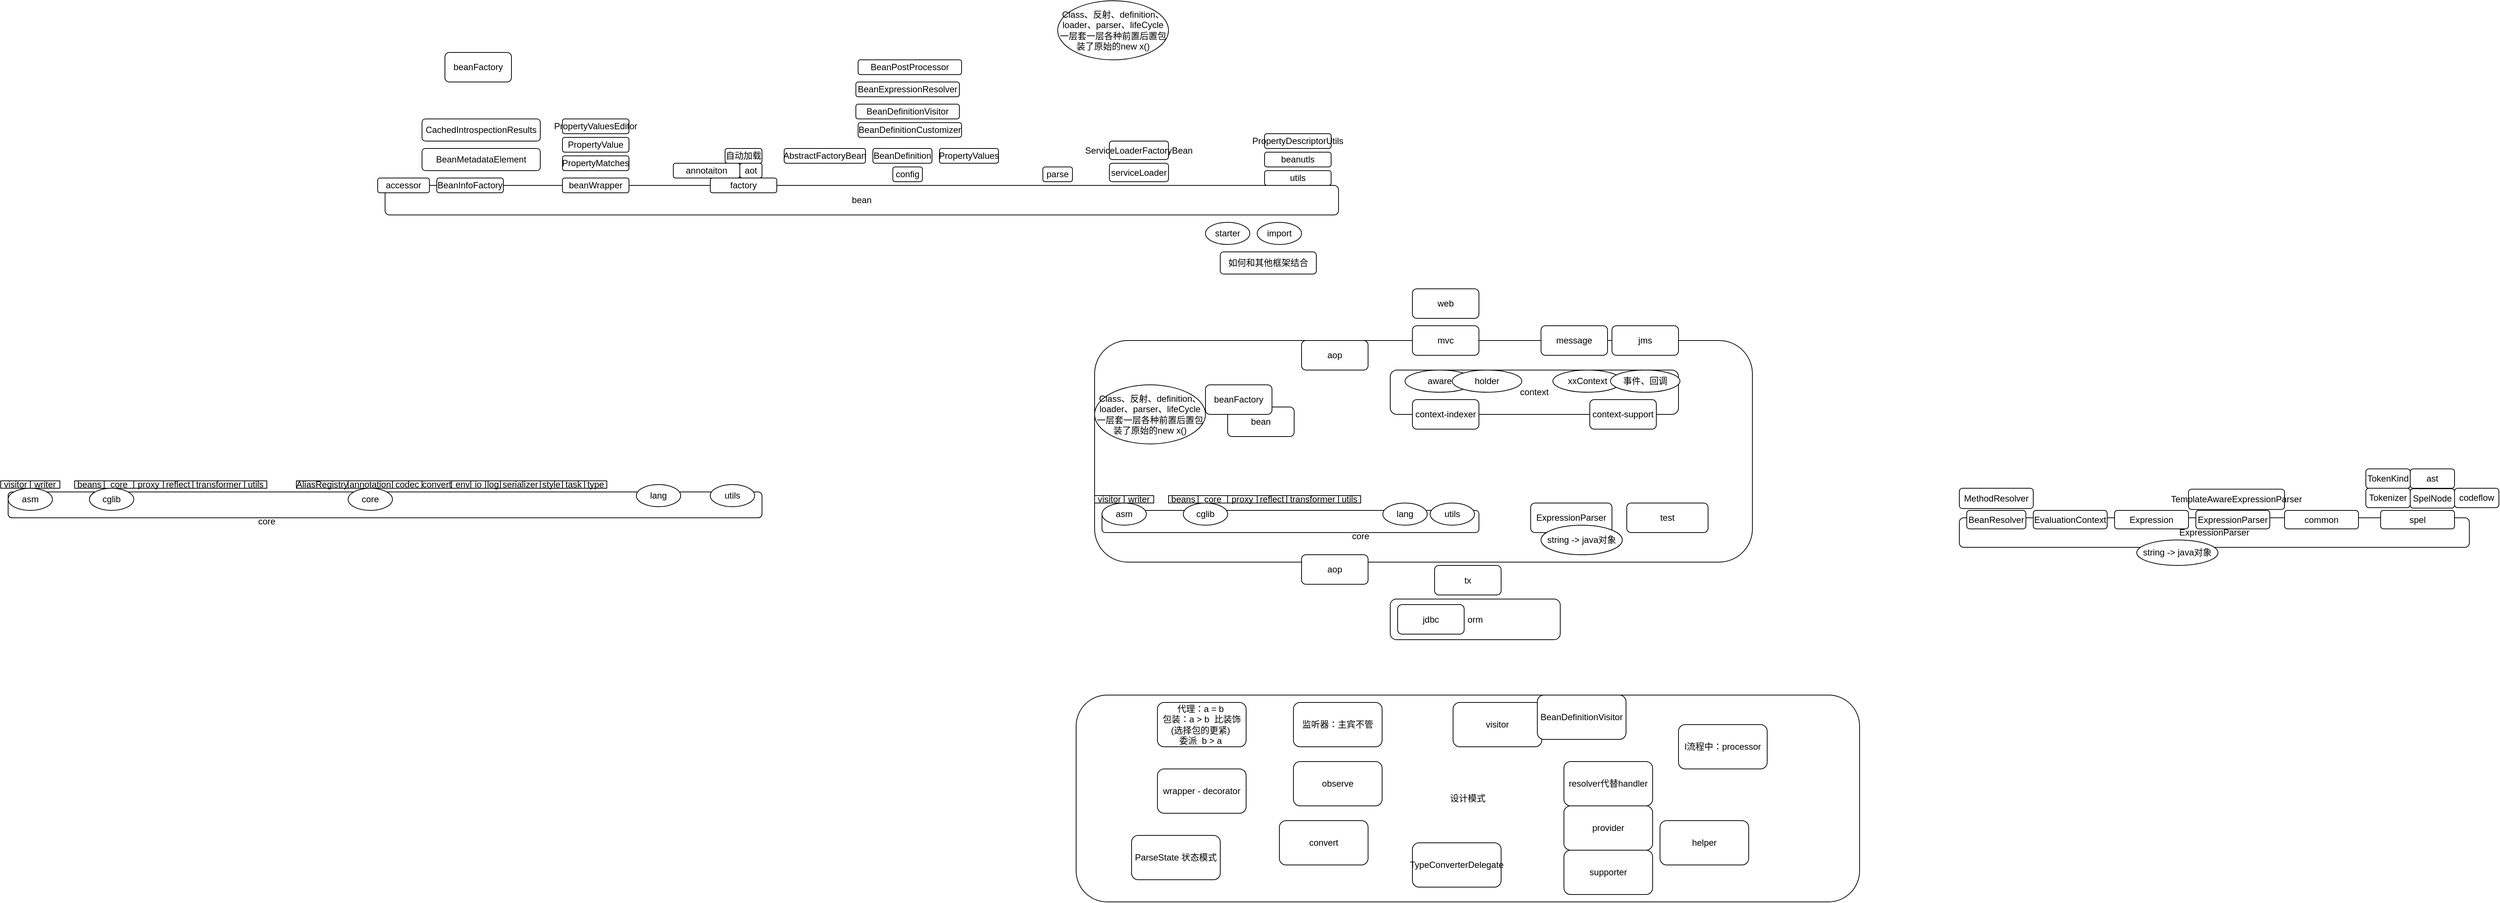 <mxfile version="21.2.3" type="github">
  <diagram name="第 1 页" id="NtwjsM_fb3mV0uxdRXDD">
    <mxGraphModel dx="3020" dy="1933" grid="1" gridSize="10" guides="1" tooltips="1" connect="1" arrows="1" fold="1" page="1" pageScale="1" pageWidth="827" pageHeight="1169" math="0" shadow="0">
      <root>
        <mxCell id="0" />
        <mxCell id="1" parent="0" />
        <mxCell id="8DVjuy1b9_jXpODUJ3VI-22" value="设计模式" style="rounded=1;whiteSpace=wrap;html=1;" parent="1" vertex="1">
          <mxGeometry x="-185" y="720" width="1060" height="280" as="geometry" />
        </mxCell>
        <mxCell id="8DVjuy1b9_jXpODUJ3VI-24" value="" style="rounded=1;whiteSpace=wrap;html=1;" parent="1" vertex="1">
          <mxGeometry x="-160" y="240" width="890" height="300" as="geometry" />
        </mxCell>
        <mxCell id="8DVjuy1b9_jXpODUJ3VI-13" value="orm" style="rounded=1;whiteSpace=wrap;html=1;" parent="1" vertex="1">
          <mxGeometry x="240" y="590" width="230" height="55" as="geometry" />
        </mxCell>
        <mxCell id="8DVjuy1b9_jXpODUJ3VI-1" value="bean" style="rounded=1;whiteSpace=wrap;html=1;" parent="1" vertex="1">
          <mxGeometry x="20" y="330" width="90" height="40" as="geometry" />
        </mxCell>
        <mxCell id="8DVjuy1b9_jXpODUJ3VI-2" value="beanFactory" style="rounded=1;whiteSpace=wrap;html=1;" parent="1" vertex="1">
          <mxGeometry x="-10" y="300" width="90" height="40" as="geometry" />
        </mxCell>
        <mxCell id="8DVjuy1b9_jXpODUJ3VI-3" value="context" style="rounded=1;whiteSpace=wrap;html=1;" parent="1" vertex="1">
          <mxGeometry x="240" y="280" width="390" height="60" as="geometry" />
        </mxCell>
        <mxCell id="8DVjuy1b9_jXpODUJ3VI-4" value="context-indexer" style="rounded=1;whiteSpace=wrap;html=1;" parent="1" vertex="1">
          <mxGeometry x="270" y="320" width="90" height="40" as="geometry" />
        </mxCell>
        <mxCell id="8DVjuy1b9_jXpODUJ3VI-7" value="context-support" style="rounded=1;whiteSpace=wrap;html=1;" parent="1" vertex="1">
          <mxGeometry x="510" y="320" width="90" height="40" as="geometry" />
        </mxCell>
        <mxCell id="8DVjuy1b9_jXpODUJ3VI-8" value="" style="rounded=1;whiteSpace=wrap;html=1;" parent="1" vertex="1">
          <mxGeometry x="-150" y="470" width="510" height="30" as="geometry" />
        </mxCell>
        <mxCell id="8DVjuy1b9_jXpODUJ3VI-9" value="ExpressionParser" style="rounded=1;whiteSpace=wrap;html=1;" parent="1" vertex="1">
          <mxGeometry x="430" y="460" width="110" height="40" as="geometry" />
        </mxCell>
        <mxCell id="8DVjuy1b9_jXpODUJ3VI-10" value="jdbc" style="rounded=1;whiteSpace=wrap;html=1;" parent="1" vertex="1">
          <mxGeometry x="250" y="597.5" width="90" height="40" as="geometry" />
        </mxCell>
        <mxCell id="8DVjuy1b9_jXpODUJ3VI-11" value="jms" style="rounded=1;whiteSpace=wrap;html=1;" parent="1" vertex="1">
          <mxGeometry x="540" y="220" width="90" height="40" as="geometry" />
        </mxCell>
        <mxCell id="8DVjuy1b9_jXpODUJ3VI-12" value="message" style="rounded=1;whiteSpace=wrap;html=1;" parent="1" vertex="1">
          <mxGeometry x="444" y="220" width="90" height="40" as="geometry" />
        </mxCell>
        <mxCell id="8DVjuy1b9_jXpODUJ3VI-14" value="mvc" style="rounded=1;whiteSpace=wrap;html=1;" parent="1" vertex="1">
          <mxGeometry x="270" y="220" width="90" height="40" as="geometry" />
        </mxCell>
        <mxCell id="8DVjuy1b9_jXpODUJ3VI-16" value="test" style="rounded=1;whiteSpace=wrap;html=1;" parent="1" vertex="1">
          <mxGeometry x="560" y="460" width="110" height="40" as="geometry" />
        </mxCell>
        <mxCell id="8DVjuy1b9_jXpODUJ3VI-17" value="tx" style="rounded=1;whiteSpace=wrap;html=1;" parent="1" vertex="1">
          <mxGeometry x="300" y="544.5" width="90" height="40" as="geometry" />
        </mxCell>
        <mxCell id="8DVjuy1b9_jXpODUJ3VI-18" value="web" style="rounded=1;whiteSpace=wrap;html=1;" parent="1" vertex="1">
          <mxGeometry x="270" y="170" width="90" height="40" as="geometry" />
        </mxCell>
        <mxCell id="8DVjuy1b9_jXpODUJ3VI-19" value="aop" style="rounded=1;whiteSpace=wrap;html=1;" parent="1" vertex="1">
          <mxGeometry x="120" y="240" width="90" height="40" as="geometry" />
        </mxCell>
        <mxCell id="8DVjuy1b9_jXpODUJ3VI-20" value="aop" style="rounded=1;whiteSpace=wrap;html=1;" parent="1" vertex="1">
          <mxGeometry x="120" y="530" width="90" height="40" as="geometry" />
        </mxCell>
        <mxCell id="8DVjuy1b9_jXpODUJ3VI-21" value="代理：a = b&amp;nbsp;&lt;br&gt;包装：a &amp;gt; b&amp;nbsp; 比装饰(选择包的更紧)&amp;nbsp;&lt;br&gt;委派&amp;nbsp; b &amp;gt; a&amp;nbsp;" style="rounded=1;whiteSpace=wrap;html=1;" parent="1" vertex="1">
          <mxGeometry x="-75" y="730" width="120" height="60" as="geometry" />
        </mxCell>
        <mxCell id="8DVjuy1b9_jXpODUJ3VI-23" value="监听器：主宾不管" style="rounded=1;whiteSpace=wrap;html=1;" parent="1" vertex="1">
          <mxGeometry x="109" y="730" width="120" height="60" as="geometry" />
        </mxCell>
        <mxCell id="8DVjuy1b9_jXpODUJ3VI-25" value="visitor" style="rounded=1;whiteSpace=wrap;html=1;" parent="1" vertex="1">
          <mxGeometry x="325" y="730" width="120" height="60" as="geometry" />
        </mxCell>
        <mxCell id="8DVjuy1b9_jXpODUJ3VI-26" value="wrapper - decorator" style="rounded=1;whiteSpace=wrap;html=1;" parent="1" vertex="1">
          <mxGeometry x="-75" y="820" width="120" height="60" as="geometry" />
        </mxCell>
        <mxCell id="8DVjuy1b9_jXpODUJ3VI-27" value="observe" style="rounded=1;whiteSpace=wrap;html=1;" parent="1" vertex="1">
          <mxGeometry x="109" y="810" width="120" height="60" as="geometry" />
        </mxCell>
        <mxCell id="8DVjuy1b9_jXpODUJ3VI-28" value="convert" style="rounded=1;whiteSpace=wrap;html=1;" parent="1" vertex="1">
          <mxGeometry x="90" y="890" width="120" height="60" as="geometry" />
        </mxCell>
        <mxCell id="8DVjuy1b9_jXpODUJ3VI-29" value="supporter" style="rounded=1;whiteSpace=wrap;html=1;" parent="1" vertex="1">
          <mxGeometry x="475" y="930" width="120" height="60" as="geometry" />
        </mxCell>
        <mxCell id="8DVjuy1b9_jXpODUJ3VI-30" value="provider" style="rounded=1;whiteSpace=wrap;html=1;" parent="1" vertex="1">
          <mxGeometry x="475" y="870" width="120" height="60" as="geometry" />
        </mxCell>
        <mxCell id="IgkVl0Ok6L5CEyOmN0SB-1" value="string -&amp;gt; java对象" style="ellipse;whiteSpace=wrap;html=1;" parent="1" vertex="1">
          <mxGeometry x="444" y="490" width="110" height="40" as="geometry" />
        </mxCell>
        <mxCell id="IgkVl0Ok6L5CEyOmN0SB-2" value="aware" style="ellipse;whiteSpace=wrap;html=1;" parent="1" vertex="1">
          <mxGeometry x="260" y="280" width="94" height="30" as="geometry" />
        </mxCell>
        <mxCell id="IgkVl0Ok6L5CEyOmN0SB-3" value="holder" style="ellipse;whiteSpace=wrap;html=1;" parent="1" vertex="1">
          <mxGeometry x="324" y="280" width="94" height="30" as="geometry" />
        </mxCell>
        <mxCell id="IgkVl0Ok6L5CEyOmN0SB-4" value="xxContext" style="ellipse;whiteSpace=wrap;html=1;" parent="1" vertex="1">
          <mxGeometry x="460" y="280" width="94" height="30" as="geometry" />
        </mxCell>
        <mxCell id="IgkVl0Ok6L5CEyOmN0SB-5" value="事件、回调" style="ellipse;whiteSpace=wrap;html=1;" parent="1" vertex="1">
          <mxGeometry x="538" y="280" width="94" height="30" as="geometry" />
        </mxCell>
        <mxCell id="IgkVl0Ok6L5CEyOmN0SB-6" value="Class、反射、definition、loader、parser、lifeCycle一层套一层各种前置后置包装了原始的new x()" style="ellipse;whiteSpace=wrap;html=1;" parent="1" vertex="1">
          <mxGeometry x="-160" y="300" width="150" height="80" as="geometry" />
        </mxCell>
        <mxCell id="6bYrUJhqg-hXXueT0Fsd-1" value="asm" style="ellipse;whiteSpace=wrap;html=1;" parent="1" vertex="1">
          <mxGeometry x="-150" y="460" width="60" height="30" as="geometry" />
        </mxCell>
        <mxCell id="6bYrUJhqg-hXXueT0Fsd-2" value="cglib" style="ellipse;whiteSpace=wrap;html=1;" parent="1" vertex="1">
          <mxGeometry x="-40" y="460" width="60" height="30" as="geometry" />
        </mxCell>
        <mxCell id="6bYrUJhqg-hXXueT0Fsd-3" value="starter" style="ellipse;whiteSpace=wrap;html=1;" parent="1" vertex="1">
          <mxGeometry x="-10" y="80" width="60" height="30" as="geometry" />
        </mxCell>
        <mxCell id="6bYrUJhqg-hXXueT0Fsd-4" value="lang" style="ellipse;whiteSpace=wrap;html=1;" parent="1" vertex="1">
          <mxGeometry x="230" y="460" width="60" height="30" as="geometry" />
        </mxCell>
        <mxCell id="6bYrUJhqg-hXXueT0Fsd-5" value="utils" style="ellipse;whiteSpace=wrap;html=1;" parent="1" vertex="1">
          <mxGeometry x="294" y="460" width="60" height="30" as="geometry" />
        </mxCell>
        <mxCell id="6bYrUJhqg-hXXueT0Fsd-7" value="core" style="text;html=1;strokeColor=none;fillColor=none;align=center;verticalAlign=middle;whiteSpace=wrap;rounded=0;" parent="1" vertex="1">
          <mxGeometry x="170" y="490" width="60" height="30" as="geometry" />
        </mxCell>
        <mxCell id="C8vnqu5Hma9AOiLz9f1y-1" value="visitor" style="rounded=0;whiteSpace=wrap;html=1;" parent="1" vertex="1">
          <mxGeometry x="-160" y="450" width="40" height="10" as="geometry" />
        </mxCell>
        <mxCell id="C8vnqu5Hma9AOiLz9f1y-2" value="writer" style="rounded=0;whiteSpace=wrap;html=1;" parent="1" vertex="1">
          <mxGeometry x="-120" y="450" width="40" height="10" as="geometry" />
        </mxCell>
        <mxCell id="C8vnqu5Hma9AOiLz9f1y-3" value="beans" style="rounded=0;whiteSpace=wrap;html=1;" parent="1" vertex="1">
          <mxGeometry x="-60" y="450" width="40" height="10" as="geometry" />
        </mxCell>
        <mxCell id="C8vnqu5Hma9AOiLz9f1y-4" value="core" style="rounded=0;whiteSpace=wrap;html=1;" parent="1" vertex="1">
          <mxGeometry x="-20" y="450" width="40" height="10" as="geometry" />
        </mxCell>
        <mxCell id="C8vnqu5Hma9AOiLz9f1y-5" value="proxy" style="rounded=0;whiteSpace=wrap;html=1;" parent="1" vertex="1">
          <mxGeometry x="20" y="450" width="40" height="10" as="geometry" />
        </mxCell>
        <mxCell id="C8vnqu5Hma9AOiLz9f1y-6" value="reflect" style="rounded=0;whiteSpace=wrap;html=1;" parent="1" vertex="1">
          <mxGeometry x="60" y="450" width="40" height="10" as="geometry" />
        </mxCell>
        <mxCell id="C8vnqu5Hma9AOiLz9f1y-7" value="transformer" style="rounded=0;whiteSpace=wrap;html=1;" parent="1" vertex="1">
          <mxGeometry x="100" y="450" width="70" height="10" as="geometry" />
        </mxCell>
        <mxCell id="C8vnqu5Hma9AOiLz9f1y-8" value="utils" style="rounded=0;whiteSpace=wrap;html=1;" parent="1" vertex="1">
          <mxGeometry x="170" y="450" width="30" height="10" as="geometry" />
        </mxCell>
        <mxCell id="C8vnqu5Hma9AOiLz9f1y-9" value="" style="rounded=1;whiteSpace=wrap;html=1;" parent="1" vertex="1">
          <mxGeometry x="-1630" y="445" width="1020" height="35" as="geometry" />
        </mxCell>
        <mxCell id="C8vnqu5Hma9AOiLz9f1y-10" value="asm" style="ellipse;whiteSpace=wrap;html=1;" parent="1" vertex="1">
          <mxGeometry x="-1630" y="440" width="60" height="30" as="geometry" />
        </mxCell>
        <mxCell id="C8vnqu5Hma9AOiLz9f1y-11" value="cglib" style="ellipse;whiteSpace=wrap;html=1;" parent="1" vertex="1">
          <mxGeometry x="-1520" y="440" width="60" height="30" as="geometry" />
        </mxCell>
        <mxCell id="C8vnqu5Hma9AOiLz9f1y-12" value="core" style="ellipse;whiteSpace=wrap;html=1;" parent="1" vertex="1">
          <mxGeometry x="-1170" y="440" width="60" height="30" as="geometry" />
        </mxCell>
        <mxCell id="C8vnqu5Hma9AOiLz9f1y-13" value="lang" style="ellipse;whiteSpace=wrap;html=1;" parent="1" vertex="1">
          <mxGeometry x="-780" y="435" width="60" height="30" as="geometry" />
        </mxCell>
        <mxCell id="C8vnqu5Hma9AOiLz9f1y-14" value="utils" style="ellipse;whiteSpace=wrap;html=1;" parent="1" vertex="1">
          <mxGeometry x="-680" y="435" width="60" height="30" as="geometry" />
        </mxCell>
        <mxCell id="C8vnqu5Hma9AOiLz9f1y-15" value="core" style="text;html=1;strokeColor=none;fillColor=none;align=center;verticalAlign=middle;whiteSpace=wrap;rounded=0;" parent="1" vertex="1">
          <mxGeometry x="-1310" y="470" width="60" height="30" as="geometry" />
        </mxCell>
        <mxCell id="C8vnqu5Hma9AOiLz9f1y-16" value="visitor" style="rounded=0;whiteSpace=wrap;html=1;" parent="1" vertex="1">
          <mxGeometry x="-1640" y="430" width="40" height="10" as="geometry" />
        </mxCell>
        <mxCell id="C8vnqu5Hma9AOiLz9f1y-17" value="writer" style="rounded=0;whiteSpace=wrap;html=1;" parent="1" vertex="1">
          <mxGeometry x="-1600" y="430" width="40" height="10" as="geometry" />
        </mxCell>
        <mxCell id="C8vnqu5Hma9AOiLz9f1y-18" value="beans" style="rounded=0;whiteSpace=wrap;html=1;" parent="1" vertex="1">
          <mxGeometry x="-1540" y="430" width="40" height="10" as="geometry" />
        </mxCell>
        <mxCell id="C8vnqu5Hma9AOiLz9f1y-19" value="core" style="rounded=0;whiteSpace=wrap;html=1;" parent="1" vertex="1">
          <mxGeometry x="-1500" y="430" width="40" height="10" as="geometry" />
        </mxCell>
        <mxCell id="C8vnqu5Hma9AOiLz9f1y-20" value="proxy" style="rounded=0;whiteSpace=wrap;html=1;" parent="1" vertex="1">
          <mxGeometry x="-1460" y="430" width="40" height="10" as="geometry" />
        </mxCell>
        <mxCell id="C8vnqu5Hma9AOiLz9f1y-21" value="reflect" style="rounded=0;whiteSpace=wrap;html=1;" parent="1" vertex="1">
          <mxGeometry x="-1420" y="430" width="40" height="10" as="geometry" />
        </mxCell>
        <mxCell id="C8vnqu5Hma9AOiLz9f1y-22" value="transformer" style="rounded=0;whiteSpace=wrap;html=1;" parent="1" vertex="1">
          <mxGeometry x="-1380" y="430" width="70" height="10" as="geometry" />
        </mxCell>
        <mxCell id="C8vnqu5Hma9AOiLz9f1y-23" value="utils" style="rounded=0;whiteSpace=wrap;html=1;" parent="1" vertex="1">
          <mxGeometry x="-1310" y="430" width="30" height="10" as="geometry" />
        </mxCell>
        <mxCell id="lfe7L7_-W3CcYf6JYdEf-1" value="&lt;div class=&quot;lake-content&quot;&gt;AliasRegistry&lt;/div&gt;" style="rounded=0;whiteSpace=wrap;html=1;" vertex="1" parent="1">
          <mxGeometry x="-1240" y="430" width="70" height="10" as="geometry" />
        </mxCell>
        <mxCell id="lfe7L7_-W3CcYf6JYdEf-2" value="&lt;div class=&quot;lake-content&quot;&gt;annotation&lt;/div&gt;" style="rounded=0;whiteSpace=wrap;html=1;" vertex="1" parent="1">
          <mxGeometry x="-1170" y="430" width="60" height="10" as="geometry" />
        </mxCell>
        <mxCell id="lfe7L7_-W3CcYf6JYdEf-4" value="&lt;div class=&quot;lake-content&quot;&gt;codec&lt;/div&gt;" style="rounded=0;whiteSpace=wrap;html=1;" vertex="1" parent="1">
          <mxGeometry x="-1110" y="430" width="40" height="10" as="geometry" />
        </mxCell>
        <mxCell id="lfe7L7_-W3CcYf6JYdEf-5" value="&lt;div class=&quot;lake-content&quot;&gt;convert&lt;/div&gt;" style="rounded=0;whiteSpace=wrap;html=1;" vertex="1" parent="1">
          <mxGeometry x="-1070" y="430" width="40" height="10" as="geometry" />
        </mxCell>
        <mxCell id="lfe7L7_-W3CcYf6JYdEf-6" value="&lt;div class=&quot;lake-content&quot;&gt;env&lt;/div&gt;" style="rounded=0;whiteSpace=wrap;html=1;" vertex="1" parent="1">
          <mxGeometry x="-1030" y="430" width="30" height="10" as="geometry" />
        </mxCell>
        <mxCell id="lfe7L7_-W3CcYf6JYdEf-7" value="&lt;div class=&quot;lake-content&quot;&gt;io&lt;/div&gt;" style="rounded=0;whiteSpace=wrap;html=1;" vertex="1" parent="1">
          <mxGeometry x="-1004" y="430" width="20" height="10" as="geometry" />
        </mxCell>
        <mxCell id="lfe7L7_-W3CcYf6JYdEf-8" value="&lt;div class=&quot;lake-content&quot;&gt;log&lt;/div&gt;" style="rounded=0;whiteSpace=wrap;html=1;" vertex="1" parent="1">
          <mxGeometry x="-984" y="430" width="20" height="10" as="geometry" />
        </mxCell>
        <mxCell id="lfe7L7_-W3CcYf6JYdEf-9" value="&lt;div class=&quot;lake-content&quot;&gt;serializer&lt;/div&gt;" style="rounded=0;whiteSpace=wrap;html=1;" vertex="1" parent="1">
          <mxGeometry x="-964" y="430" width="54" height="10" as="geometry" />
        </mxCell>
        <mxCell id="lfe7L7_-W3CcYf6JYdEf-10" value="&lt;div class=&quot;lake-content&quot;&gt;style&lt;/div&gt;" style="rounded=0;whiteSpace=wrap;html=1;" vertex="1" parent="1">
          <mxGeometry x="-910" y="430" width="30" height="10" as="geometry" />
        </mxCell>
        <mxCell id="lfe7L7_-W3CcYf6JYdEf-11" value="&lt;div class=&quot;lake-content&quot;&gt;task&lt;/div&gt;" style="rounded=0;whiteSpace=wrap;html=1;" vertex="1" parent="1">
          <mxGeometry x="-880" y="430" width="30" height="10" as="geometry" />
        </mxCell>
        <mxCell id="lfe7L7_-W3CcYf6JYdEf-12" value="&lt;div class=&quot;lake-content&quot;&gt;type&lt;/div&gt;" style="rounded=0;whiteSpace=wrap;html=1;" vertex="1" parent="1">
          <mxGeometry x="-850" y="430" width="30" height="10" as="geometry" />
        </mxCell>
        <mxCell id="lfe7L7_-W3CcYf6JYdEf-14" value="ExpressionParser" style="rounded=1;whiteSpace=wrap;html=1;" vertex="1" parent="1">
          <mxGeometry x="1010" y="480" width="690" height="40" as="geometry" />
        </mxCell>
        <mxCell id="lfe7L7_-W3CcYf6JYdEf-15" value="string -&amp;gt; java对象" style="ellipse;whiteSpace=wrap;html=1;" vertex="1" parent="1">
          <mxGeometry x="1250" y="510" width="110" height="34.5" as="geometry" />
        </mxCell>
        <mxCell id="lfe7L7_-W3CcYf6JYdEf-16" value="BeanResolver" style="rounded=1;whiteSpace=wrap;html=1;" vertex="1" parent="1">
          <mxGeometry x="1020" y="470" width="80" height="25" as="geometry" />
        </mxCell>
        <mxCell id="lfe7L7_-W3CcYf6JYdEf-17" value="EvaluationContext" style="rounded=1;whiteSpace=wrap;html=1;" vertex="1" parent="1">
          <mxGeometry x="1110" y="470" width="100" height="25" as="geometry" />
        </mxCell>
        <mxCell id="lfe7L7_-W3CcYf6JYdEf-18" value="Expression" style="rounded=1;whiteSpace=wrap;html=1;" vertex="1" parent="1">
          <mxGeometry x="1220" y="470" width="100" height="25" as="geometry" />
        </mxCell>
        <mxCell id="lfe7L7_-W3CcYf6JYdEf-19" value="ExpressionParser" style="rounded=1;whiteSpace=wrap;html=1;" vertex="1" parent="1">
          <mxGeometry x="1330" y="470" width="100" height="25" as="geometry" />
        </mxCell>
        <mxCell id="lfe7L7_-W3CcYf6JYdEf-20" value="MethodResolver" style="rounded=1;whiteSpace=wrap;html=1;" vertex="1" parent="1">
          <mxGeometry x="1010" y="440" width="100" height="27.5" as="geometry" />
        </mxCell>
        <mxCell id="lfe7L7_-W3CcYf6JYdEf-21" value="common" style="rounded=1;whiteSpace=wrap;html=1;" vertex="1" parent="1">
          <mxGeometry x="1450" y="470" width="100" height="25" as="geometry" />
        </mxCell>
        <mxCell id="lfe7L7_-W3CcYf6JYdEf-22" value="TemplateAwareExpressionParser" style="rounded=1;whiteSpace=wrap;html=1;" vertex="1" parent="1">
          <mxGeometry x="1320" y="441.25" width="130" height="27.5" as="geometry" />
        </mxCell>
        <mxCell id="lfe7L7_-W3CcYf6JYdEf-23" value="spel" style="rounded=1;whiteSpace=wrap;html=1;" vertex="1" parent="1">
          <mxGeometry x="1580" y="470" width="100" height="25" as="geometry" />
        </mxCell>
        <mxCell id="lfe7L7_-W3CcYf6JYdEf-24" value="Tokenizer" style="rounded=1;whiteSpace=wrap;html=1;" vertex="1" parent="1">
          <mxGeometry x="1560" y="440" width="60" height="26.25" as="geometry" />
        </mxCell>
        <mxCell id="lfe7L7_-W3CcYf6JYdEf-25" value="TokenKind" style="rounded=1;whiteSpace=wrap;html=1;" vertex="1" parent="1">
          <mxGeometry x="1560" y="413.75" width="60" height="26.25" as="geometry" />
        </mxCell>
        <mxCell id="lfe7L7_-W3CcYf6JYdEf-26" value="SpelNode" style="rounded=1;whiteSpace=wrap;html=1;" vertex="1" parent="1">
          <mxGeometry x="1620" y="440.63" width="60" height="26.25" as="geometry" />
        </mxCell>
        <mxCell id="lfe7L7_-W3CcYf6JYdEf-27" value="ast" style="rounded=1;whiteSpace=wrap;html=1;" vertex="1" parent="1">
          <mxGeometry x="1620" y="413.75" width="60" height="26.25" as="geometry" />
        </mxCell>
        <mxCell id="lfe7L7_-W3CcYf6JYdEf-28" value="codeflow" style="rounded=1;whiteSpace=wrap;html=1;" vertex="1" parent="1">
          <mxGeometry x="1680" y="440" width="60" height="26.25" as="geometry" />
        </mxCell>
        <mxCell id="lfe7L7_-W3CcYf6JYdEf-31" value="helper" style="rounded=1;whiteSpace=wrap;html=1;" vertex="1" parent="1">
          <mxGeometry x="605" y="890" width="120" height="60" as="geometry" />
        </mxCell>
        <mxCell id="lfe7L7_-W3CcYf6JYdEf-32" value="resolver代替handler" style="rounded=1;whiteSpace=wrap;html=1;" vertex="1" parent="1">
          <mxGeometry x="475" y="810" width="120" height="60" as="geometry" />
        </mxCell>
        <mxCell id="lfe7L7_-W3CcYf6JYdEf-33" value="bean" style="rounded=1;whiteSpace=wrap;html=1;" vertex="1" parent="1">
          <mxGeometry x="-1120" y="30" width="1290" height="40" as="geometry" />
        </mxCell>
        <mxCell id="lfe7L7_-W3CcYf6JYdEf-34" value="accessor" style="rounded=1;whiteSpace=wrap;html=1;" vertex="1" parent="1">
          <mxGeometry x="-1130" y="20" width="70" height="20" as="geometry" />
        </mxCell>
        <mxCell id="lfe7L7_-W3CcYf6JYdEf-35" value="Class、反射、definition、loader、parser、lifeCycle一层套一层各种前置后置包装了原始的new x()" style="ellipse;whiteSpace=wrap;html=1;" vertex="1" parent="1">
          <mxGeometry x="-210" y="-220" width="150" height="80" as="geometry" />
        </mxCell>
        <mxCell id="lfe7L7_-W3CcYf6JYdEf-36" value="beanFactory" style="rounded=1;whiteSpace=wrap;html=1;" vertex="1" parent="1">
          <mxGeometry x="-1039" y="-150" width="90" height="40" as="geometry" />
        </mxCell>
        <mxCell id="lfe7L7_-W3CcYf6JYdEf-37" value="BeanInfoFactory" style="rounded=1;whiteSpace=wrap;html=1;" vertex="1" parent="1">
          <mxGeometry x="-1050" y="20" width="90" height="20" as="geometry" />
        </mxCell>
        <mxCell id="lfe7L7_-W3CcYf6JYdEf-38" value="如何和其他框架结合" style="rounded=1;whiteSpace=wrap;html=1;" vertex="1" parent="1">
          <mxGeometry x="10" y="120" width="130" height="30" as="geometry" />
        </mxCell>
        <mxCell id="lfe7L7_-W3CcYf6JYdEf-39" value="import" style="ellipse;whiteSpace=wrap;html=1;" vertex="1" parent="1">
          <mxGeometry x="60" y="80" width="60" height="30" as="geometry" />
        </mxCell>
        <mxCell id="lfe7L7_-W3CcYf6JYdEf-40" value="BeanMetadataElement" style="rounded=1;whiteSpace=wrap;html=1;" vertex="1" parent="1">
          <mxGeometry x="-1070" y="-20" width="160" height="30" as="geometry" />
        </mxCell>
        <mxCell id="lfe7L7_-W3CcYf6JYdEf-41" value="utils" style="rounded=1;whiteSpace=wrap;html=1;" vertex="1" parent="1">
          <mxGeometry x="70" y="10" width="90" height="20" as="geometry" />
        </mxCell>
        <mxCell id="lfe7L7_-W3CcYf6JYdEf-42" value="beanutls" style="rounded=1;whiteSpace=wrap;html=1;" vertex="1" parent="1">
          <mxGeometry x="70" y="-15" width="90" height="20" as="geometry" />
        </mxCell>
        <mxCell id="lfe7L7_-W3CcYf6JYdEf-43" value="beanWrapper" style="rounded=1;whiteSpace=wrap;html=1;" vertex="1" parent="1">
          <mxGeometry x="-880" y="20" width="90" height="20" as="geometry" />
        </mxCell>
        <mxCell id="lfe7L7_-W3CcYf6JYdEf-44" value="CachedIntrospectionResults" style="rounded=1;whiteSpace=wrap;html=1;" vertex="1" parent="1">
          <mxGeometry x="-1070" y="-60" width="160" height="30" as="geometry" />
        </mxCell>
        <mxCell id="lfe7L7_-W3CcYf6JYdEf-45" value="PropertyDescriptorUtils" style="rounded=1;whiteSpace=wrap;html=1;" vertex="1" parent="1">
          <mxGeometry x="70" y="-40" width="90" height="20" as="geometry" />
        </mxCell>
        <mxCell id="lfe7L7_-W3CcYf6JYdEf-46" value="PropertyMatches" style="rounded=1;whiteSpace=wrap;html=1;" vertex="1" parent="1">
          <mxGeometry x="-880" y="-10" width="90" height="20" as="geometry" />
        </mxCell>
        <mxCell id="lfe7L7_-W3CcYf6JYdEf-47" value="PropertyValue" style="rounded=1;whiteSpace=wrap;html=1;" vertex="1" parent="1">
          <mxGeometry x="-880" y="-35" width="90" height="20" as="geometry" />
        </mxCell>
        <mxCell id="lfe7L7_-W3CcYf6JYdEf-48" value="PropertyValuesEditor" style="rounded=1;whiteSpace=wrap;html=1;" vertex="1" parent="1">
          <mxGeometry x="-880" y="-60" width="90" height="20" as="geometry" />
        </mxCell>
        <mxCell id="lfe7L7_-W3CcYf6JYdEf-49" value="factory" style="rounded=1;whiteSpace=wrap;html=1;" vertex="1" parent="1">
          <mxGeometry x="-680" y="20" width="90" height="20" as="geometry" />
        </mxCell>
        <mxCell id="lfe7L7_-W3CcYf6JYdEf-50" value="annotaiton" style="rounded=1;whiteSpace=wrap;html=1;" vertex="1" parent="1">
          <mxGeometry x="-730" width="90" height="20" as="geometry" />
        </mxCell>
        <mxCell id="lfe7L7_-W3CcYf6JYdEf-51" value="l流程中：processor" style="rounded=1;whiteSpace=wrap;html=1;" vertex="1" parent="1">
          <mxGeometry x="630" y="760" width="120" height="60" as="geometry" />
        </mxCell>
        <mxCell id="lfe7L7_-W3CcYf6JYdEf-52" value="aot" style="rounded=1;whiteSpace=wrap;html=1;" vertex="1" parent="1">
          <mxGeometry x="-640" width="30" height="20" as="geometry" />
        </mxCell>
        <mxCell id="lfe7L7_-W3CcYf6JYdEf-53" value="config" style="rounded=1;whiteSpace=wrap;html=1;" vertex="1" parent="1">
          <mxGeometry x="-433" y="5" width="40" height="20" as="geometry" />
        </mxCell>
        <mxCell id="lfe7L7_-W3CcYf6JYdEf-55" value="AbstractFactoryBean" style="rounded=1;whiteSpace=wrap;html=1;" vertex="1" parent="1">
          <mxGeometry x="-580" y="-20" width="110" height="20" as="geometry" />
        </mxCell>
        <mxCell id="lfe7L7_-W3CcYf6JYdEf-56" value="自动加载" style="rounded=1;whiteSpace=wrap;html=1;" vertex="1" parent="1">
          <mxGeometry x="-660" y="-20" width="50" height="20" as="geometry" />
        </mxCell>
        <mxCell id="lfe7L7_-W3CcYf6JYdEf-57" value="BeanDefinition" style="rounded=1;whiteSpace=wrap;html=1;" vertex="1" parent="1">
          <mxGeometry x="-460" y="-20" width="80" height="20" as="geometry" />
        </mxCell>
        <mxCell id="lfe7L7_-W3CcYf6JYdEf-59" value="BeanDefinitionCustomizer" style="rounded=1;whiteSpace=wrap;html=1;" vertex="1" parent="1">
          <mxGeometry x="-480" y="-55" width="140" height="20" as="geometry" />
        </mxCell>
        <mxCell id="lfe7L7_-W3CcYf6JYdEf-60" value="BeanDefinitionVisitor" style="rounded=1;whiteSpace=wrap;html=1;" vertex="1" parent="1">
          <mxGeometry x="-483" y="-80" width="140" height="20" as="geometry" />
        </mxCell>
        <mxCell id="lfe7L7_-W3CcYf6JYdEf-61" value="BeanExpressionResolver" style="rounded=1;whiteSpace=wrap;html=1;" vertex="1" parent="1">
          <mxGeometry x="-483" y="-110" width="140" height="20" as="geometry" />
        </mxCell>
        <mxCell id="lfe7L7_-W3CcYf6JYdEf-62" value="BeanPostProcessor" style="rounded=1;whiteSpace=wrap;html=1;" vertex="1" parent="1">
          <mxGeometry x="-480" y="-140" width="140" height="20" as="geometry" />
        </mxCell>
        <mxCell id="lfe7L7_-W3CcYf6JYdEf-63" value="&lt;div class=&quot;lake-content&quot;&gt;TypeConverterDelegate&lt;/div&gt;" style="rounded=1;whiteSpace=wrap;html=1;" vertex="1" parent="1">
          <mxGeometry x="270" y="920" width="120" height="60" as="geometry" />
        </mxCell>
        <mxCell id="lfe7L7_-W3CcYf6JYdEf-64" value="BeanDefinitionVisitor" style="rounded=1;whiteSpace=wrap;html=1;" vertex="1" parent="1">
          <mxGeometry x="439" y="720" width="120" height="60" as="geometry" />
        </mxCell>
        <mxCell id="lfe7L7_-W3CcYf6JYdEf-65" value="PropertyValues" style="rounded=1;whiteSpace=wrap;html=1;" vertex="1" parent="1">
          <mxGeometry x="-370" y="-20" width="80" height="20" as="geometry" />
        </mxCell>
        <mxCell id="lfe7L7_-W3CcYf6JYdEf-67" value="parse" style="rounded=1;whiteSpace=wrap;html=1;" vertex="1" parent="1">
          <mxGeometry x="-230" y="5" width="40" height="20" as="geometry" />
        </mxCell>
        <mxCell id="lfe7L7_-W3CcYf6JYdEf-68" value="ParseState 状态模式" style="rounded=1;whiteSpace=wrap;html=1;" vertex="1" parent="1">
          <mxGeometry x="-110" y="910" width="120" height="60" as="geometry" />
        </mxCell>
        <mxCell id="lfe7L7_-W3CcYf6JYdEf-69" value="serviceLoader" style="rounded=1;whiteSpace=wrap;html=1;" vertex="1" parent="1">
          <mxGeometry x="-140" width="80" height="25" as="geometry" />
        </mxCell>
        <mxCell id="lfe7L7_-W3CcYf6JYdEf-70" value="ServiceLoaderFactoryBean" style="rounded=1;whiteSpace=wrap;html=1;" vertex="1" parent="1">
          <mxGeometry x="-140" y="-30" width="80" height="25" as="geometry" />
        </mxCell>
      </root>
    </mxGraphModel>
  </diagram>
</mxfile>
